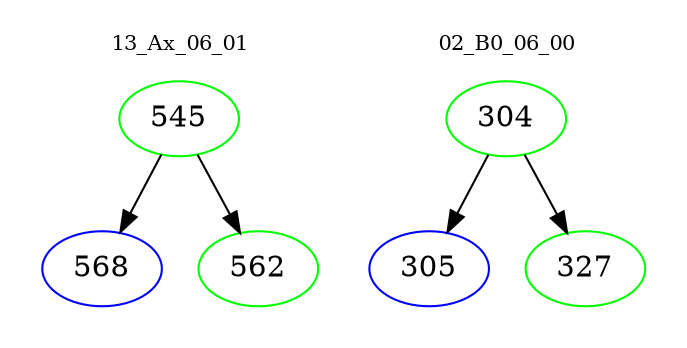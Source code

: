 digraph{
subgraph cluster_0 {
color = white
label = "13_Ax_06_01";
fontsize=10;
T0_545 [label="545", color="green"]
T0_545 -> T0_568 [color="black"]
T0_568 [label="568", color="blue"]
T0_545 -> T0_562 [color="black"]
T0_562 [label="562", color="green"]
}
subgraph cluster_1 {
color = white
label = "02_B0_06_00";
fontsize=10;
T1_304 [label="304", color="green"]
T1_304 -> T1_305 [color="black"]
T1_305 [label="305", color="blue"]
T1_304 -> T1_327 [color="black"]
T1_327 [label="327", color="green"]
}
}
